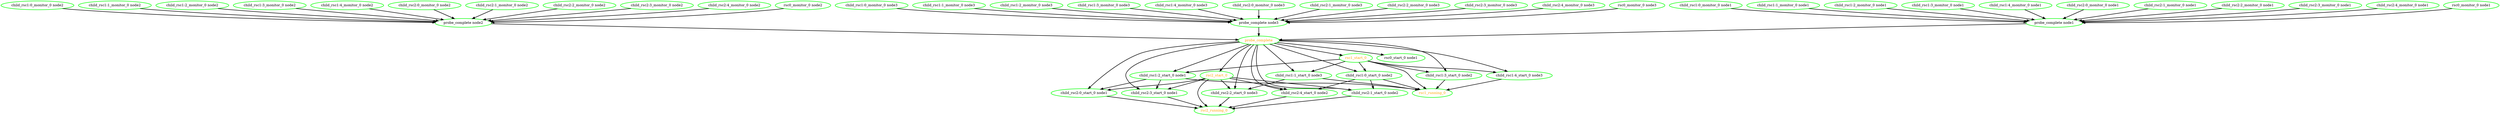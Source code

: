  digraph "g" {
"child_rsc1:0_monitor_0 node1" -> "probe_complete node1" [ style = bold]
"child_rsc1:0_monitor_0 node1" [ style=bold color="green" fontcolor="black" ]
"child_rsc1:0_monitor_0 node2" -> "probe_complete node2" [ style = bold]
"child_rsc1:0_monitor_0 node2" [ style=bold color="green" fontcolor="black" ]
"child_rsc1:0_monitor_0 node3" -> "probe_complete node3" [ style = bold]
"child_rsc1:0_monitor_0 node3" [ style=bold color="green" fontcolor="black" ]
"child_rsc1:0_start_0 node2" -> "child_rsc2:1_start_0 node2" [ style = bold]
"child_rsc1:0_start_0 node2" -> "child_rsc2:4_start_0 node2" [ style = bold]
"child_rsc1:0_start_0 node2" -> "rsc1_running_0" [ style = bold]
"child_rsc1:0_start_0 node2" [ style=bold color="green" fontcolor="black"  ]
"child_rsc1:1_monitor_0 node1" -> "probe_complete node1" [ style = bold]
"child_rsc1:1_monitor_0 node1" [ style=bold color="green" fontcolor="black" ]
"child_rsc1:1_monitor_0 node2" -> "probe_complete node2" [ style = bold]
"child_rsc1:1_monitor_0 node2" [ style=bold color="green" fontcolor="black" ]
"child_rsc1:1_monitor_0 node3" -> "probe_complete node3" [ style = bold]
"child_rsc1:1_monitor_0 node3" [ style=bold color="green" fontcolor="black" ]
"child_rsc1:1_start_0 node3" -> "child_rsc2:2_start_0 node3" [ style = bold]
"child_rsc1:1_start_0 node3" -> "rsc1_running_0" [ style = bold]
"child_rsc1:1_start_0 node3" [ style=bold color="green" fontcolor="black"  ]
"child_rsc1:2_monitor_0 node1" -> "probe_complete node1" [ style = bold]
"child_rsc1:2_monitor_0 node1" [ style=bold color="green" fontcolor="black" ]
"child_rsc1:2_monitor_0 node2" -> "probe_complete node2" [ style = bold]
"child_rsc1:2_monitor_0 node2" [ style=bold color="green" fontcolor="black" ]
"child_rsc1:2_monitor_0 node3" -> "probe_complete node3" [ style = bold]
"child_rsc1:2_monitor_0 node3" [ style=bold color="green" fontcolor="black" ]
"child_rsc1:2_start_0 node1" -> "child_rsc2:0_start_0 node1" [ style = bold]
"child_rsc1:2_start_0 node1" -> "child_rsc2:3_start_0 node1" [ style = bold]
"child_rsc1:2_start_0 node1" -> "rsc1_running_0" [ style = bold]
"child_rsc1:2_start_0 node1" [ style=bold color="green" fontcolor="black"  ]
"child_rsc1:3_monitor_0 node1" -> "probe_complete node1" [ style = bold]
"child_rsc1:3_monitor_0 node1" [ style=bold color="green" fontcolor="black" ]
"child_rsc1:3_monitor_0 node2" -> "probe_complete node2" [ style = bold]
"child_rsc1:3_monitor_0 node2" [ style=bold color="green" fontcolor="black" ]
"child_rsc1:3_monitor_0 node3" -> "probe_complete node3" [ style = bold]
"child_rsc1:3_monitor_0 node3" [ style=bold color="green" fontcolor="black" ]
"child_rsc1:3_start_0 node2" -> "rsc1_running_0" [ style = bold]
"child_rsc1:3_start_0 node2" [ style=bold color="green" fontcolor="black"  ]
"child_rsc1:4_monitor_0 node1" -> "probe_complete node1" [ style = bold]
"child_rsc1:4_monitor_0 node1" [ style=bold color="green" fontcolor="black" ]
"child_rsc1:4_monitor_0 node2" -> "probe_complete node2" [ style = bold]
"child_rsc1:4_monitor_0 node2" [ style=bold color="green" fontcolor="black" ]
"child_rsc1:4_monitor_0 node3" -> "probe_complete node3" [ style = bold]
"child_rsc1:4_monitor_0 node3" [ style=bold color="green" fontcolor="black" ]
"child_rsc1:4_start_0 node3" -> "rsc1_running_0" [ style = bold]
"child_rsc1:4_start_0 node3" [ style=bold color="green" fontcolor="black"  ]
"child_rsc2:0_monitor_0 node1" -> "probe_complete node1" [ style = bold]
"child_rsc2:0_monitor_0 node1" [ style=bold color="green" fontcolor="black" ]
"child_rsc2:0_monitor_0 node2" -> "probe_complete node2" [ style = bold]
"child_rsc2:0_monitor_0 node2" [ style=bold color="green" fontcolor="black" ]
"child_rsc2:0_monitor_0 node3" -> "probe_complete node3" [ style = bold]
"child_rsc2:0_monitor_0 node3" [ style=bold color="green" fontcolor="black" ]
"child_rsc2:0_start_0 node1" -> "rsc2_running_0" [ style = bold]
"child_rsc2:0_start_0 node1" [ style=bold color="green" fontcolor="black"  ]
"child_rsc2:1_monitor_0 node1" -> "probe_complete node1" [ style = bold]
"child_rsc2:1_monitor_0 node1" [ style=bold color="green" fontcolor="black" ]
"child_rsc2:1_monitor_0 node2" -> "probe_complete node2" [ style = bold]
"child_rsc2:1_monitor_0 node2" [ style=bold color="green" fontcolor="black" ]
"child_rsc2:1_monitor_0 node3" -> "probe_complete node3" [ style = bold]
"child_rsc2:1_monitor_0 node3" [ style=bold color="green" fontcolor="black" ]
"child_rsc2:1_start_0 node2" -> "rsc2_running_0" [ style = bold]
"child_rsc2:1_start_0 node2" [ style=bold color="green" fontcolor="black"  ]
"child_rsc2:2_monitor_0 node1" -> "probe_complete node1" [ style = bold]
"child_rsc2:2_monitor_0 node1" [ style=bold color="green" fontcolor="black" ]
"child_rsc2:2_monitor_0 node2" -> "probe_complete node2" [ style = bold]
"child_rsc2:2_monitor_0 node2" [ style=bold color="green" fontcolor="black" ]
"child_rsc2:2_monitor_0 node3" -> "probe_complete node3" [ style = bold]
"child_rsc2:2_monitor_0 node3" [ style=bold color="green" fontcolor="black" ]
"child_rsc2:2_start_0 node3" -> "rsc2_running_0" [ style = bold]
"child_rsc2:2_start_0 node3" [ style=bold color="green" fontcolor="black"  ]
"child_rsc2:3_monitor_0 node1" -> "probe_complete node1" [ style = bold]
"child_rsc2:3_monitor_0 node1" [ style=bold color="green" fontcolor="black" ]
"child_rsc2:3_monitor_0 node2" -> "probe_complete node2" [ style = bold]
"child_rsc2:3_monitor_0 node2" [ style=bold color="green" fontcolor="black" ]
"child_rsc2:3_monitor_0 node3" -> "probe_complete node3" [ style = bold]
"child_rsc2:3_monitor_0 node3" [ style=bold color="green" fontcolor="black" ]
"child_rsc2:3_start_0 node1" -> "rsc2_running_0" [ style = bold]
"child_rsc2:3_start_0 node1" [ style=bold color="green" fontcolor="black"  ]
"child_rsc2:4_monitor_0 node1" -> "probe_complete node1" [ style = bold]
"child_rsc2:4_monitor_0 node1" [ style=bold color="green" fontcolor="black" ]
"child_rsc2:4_monitor_0 node2" -> "probe_complete node2" [ style = bold]
"child_rsc2:4_monitor_0 node2" [ style=bold color="green" fontcolor="black" ]
"child_rsc2:4_monitor_0 node3" -> "probe_complete node3" [ style = bold]
"child_rsc2:4_monitor_0 node3" [ style=bold color="green" fontcolor="black" ]
"child_rsc2:4_start_0 node2" -> "rsc2_running_0" [ style = bold]
"child_rsc2:4_start_0 node2" [ style=bold color="green" fontcolor="black"  ]
"probe_complete node1" -> "probe_complete" [ style = bold]
"probe_complete node1" [ style=bold color="green" fontcolor="black" ]
"probe_complete node2" -> "probe_complete" [ style = bold]
"probe_complete node2" [ style=bold color="green" fontcolor="black" ]
"probe_complete node3" -> "probe_complete" [ style = bold]
"probe_complete node3" [ style=bold color="green" fontcolor="black" ]
"probe_complete" -> "child_rsc1:0_start_0 node2" [ style = bold]
"probe_complete" -> "child_rsc1:1_start_0 node3" [ style = bold]
"probe_complete" -> "child_rsc1:2_start_0 node1" [ style = bold]
"probe_complete" -> "child_rsc1:3_start_0 node2" [ style = bold]
"probe_complete" -> "child_rsc1:4_start_0 node3" [ style = bold]
"probe_complete" -> "child_rsc2:0_start_0 node1" [ style = bold]
"probe_complete" -> "child_rsc2:1_start_0 node2" [ style = bold]
"probe_complete" -> "child_rsc2:2_start_0 node3" [ style = bold]
"probe_complete" -> "child_rsc2:3_start_0 node1" [ style = bold]
"probe_complete" -> "child_rsc2:4_start_0 node2" [ style = bold]
"probe_complete" -> "rsc0_start_0 node1" [ style = bold]
"probe_complete" -> "rsc1_start_0" [ style = bold]
"probe_complete" -> "rsc2_start_0" [ style = bold]
"probe_complete" [ style=bold color="green" fontcolor="orange" ]
"rsc0_monitor_0 node1" -> "probe_complete node1" [ style = bold]
"rsc0_monitor_0 node1" [ style=bold color="green" fontcolor="black" ]
"rsc0_monitor_0 node2" -> "probe_complete node2" [ style = bold]
"rsc0_monitor_0 node2" [ style=bold color="green" fontcolor="black" ]
"rsc0_monitor_0 node3" -> "probe_complete node3" [ style = bold]
"rsc0_monitor_0 node3" [ style=bold color="green" fontcolor="black" ]
"rsc0_start_0 node1" [ style=bold color="green" fontcolor="black" ]
"rsc1_running_0" [ style=bold color="green" fontcolor="orange" ]
"rsc1_start_0" -> "child_rsc1:0_start_0 node2" [ style = bold]
"rsc1_start_0" -> "child_rsc1:1_start_0 node3" [ style = bold]
"rsc1_start_0" -> "child_rsc1:2_start_0 node1" [ style = bold]
"rsc1_start_0" -> "child_rsc1:3_start_0 node2" [ style = bold]
"rsc1_start_0" -> "child_rsc1:4_start_0 node3" [ style = bold]
"rsc1_start_0" -> "rsc1_running_0" [ style = bold]
"rsc1_start_0" [ style=bold color="green" fontcolor="orange" ]
"rsc2_running_0" [ style=bold color="green" fontcolor="orange" ]
"rsc2_start_0" -> "child_rsc2:0_start_0 node1" [ style = bold]
"rsc2_start_0" -> "child_rsc2:1_start_0 node2" [ style = bold]
"rsc2_start_0" -> "child_rsc2:2_start_0 node3" [ style = bold]
"rsc2_start_0" -> "child_rsc2:3_start_0 node1" [ style = bold]
"rsc2_start_0" -> "child_rsc2:4_start_0 node2" [ style = bold]
"rsc2_start_0" -> "rsc2_running_0" [ style = bold]
"rsc2_start_0" [ style=bold color="green" fontcolor="orange" ]
}
